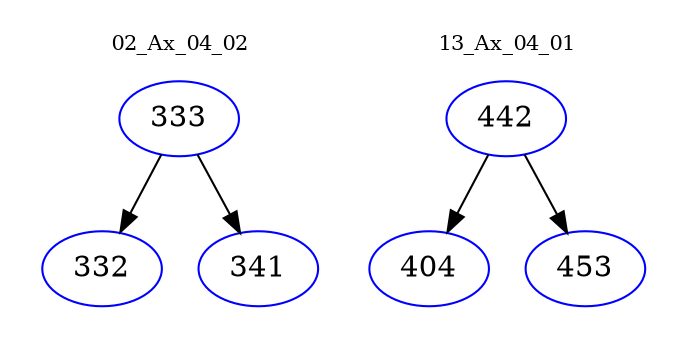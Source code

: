 digraph{
subgraph cluster_0 {
color = white
label = "02_Ax_04_02";
fontsize=10;
T0_333 [label="333", color="blue"]
T0_333 -> T0_332 [color="black"]
T0_332 [label="332", color="blue"]
T0_333 -> T0_341 [color="black"]
T0_341 [label="341", color="blue"]
}
subgraph cluster_1 {
color = white
label = "13_Ax_04_01";
fontsize=10;
T1_442 [label="442", color="blue"]
T1_442 -> T1_404 [color="black"]
T1_404 [label="404", color="blue"]
T1_442 -> T1_453 [color="black"]
T1_453 [label="453", color="blue"]
}
}
